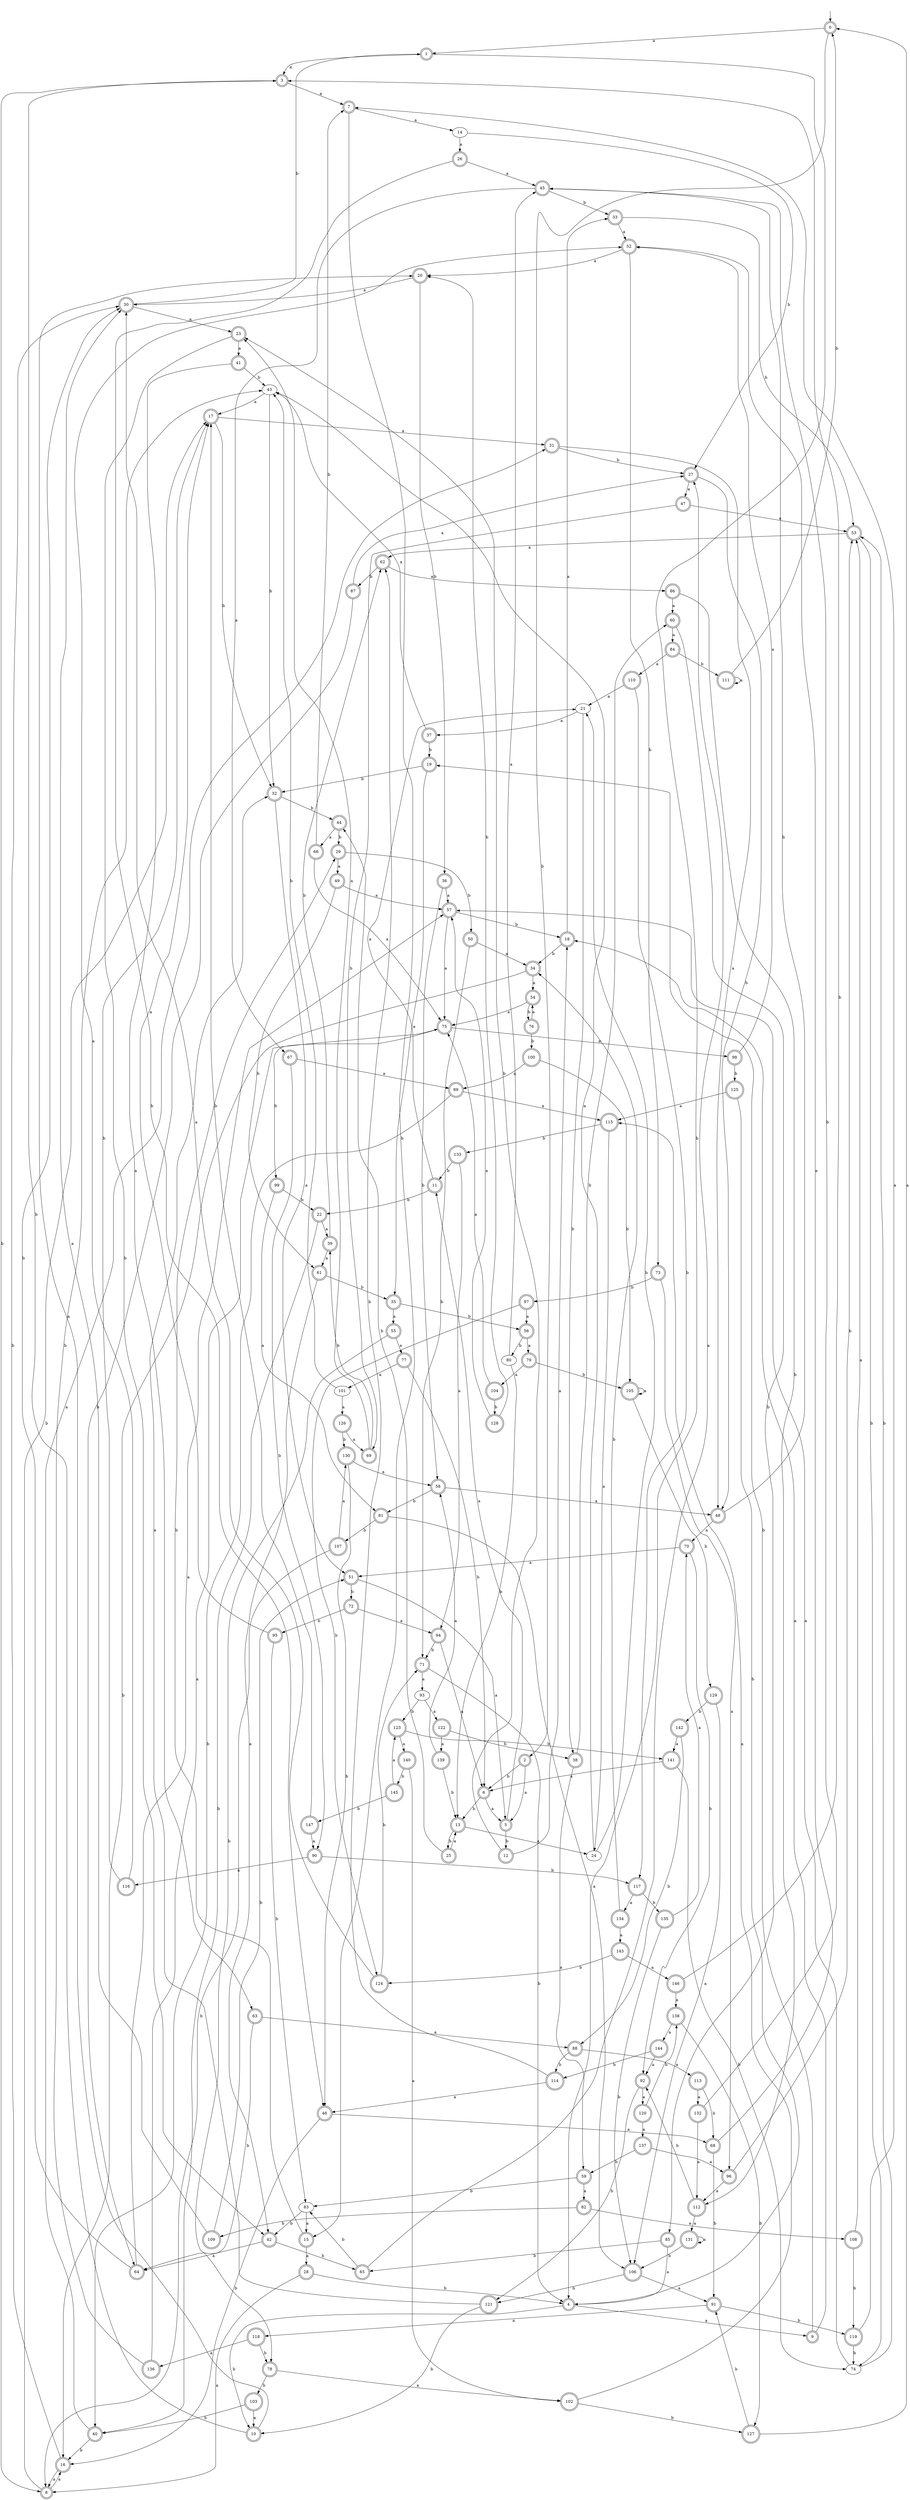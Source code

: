 digraph RandomDFA {
  __start0 [label="", shape=none];
  __start0 -> 0 [label=""];
  0 [shape=circle] [shape=doublecircle]
  0 -> 1 [label="a"]
  0 -> 2 [label="b"]
  1 [shape=doublecircle]
  1 -> 3 [label="a"]
  1 -> 4 [label="b"]
  2 [shape=doublecircle]
  2 -> 5 [label="a"]
  2 -> 6 [label="b"]
  3 [shape=doublecircle]
  3 -> 7 [label="a"]
  3 -> 8 [label="b"]
  4 [shape=doublecircle]
  4 -> 9 [label="a"]
  4 -> 10 [label="b"]
  5 [shape=doublecircle]
  5 -> 11 [label="a"]
  5 -> 12 [label="b"]
  6 [shape=doublecircle]
  6 -> 5 [label="a"]
  6 -> 13 [label="b"]
  7 [shape=doublecircle]
  7 -> 14 [label="a"]
  7 -> 15 [label="b"]
  8 [shape=doublecircle]
  8 -> 16 [label="a"]
  8 -> 17 [label="b"]
  9 [shape=doublecircle]
  9 -> 18 [label="a"]
  9 -> 19 [label="b"]
  10 [shape=doublecircle]
  10 -> 20 [label="a"]
  10 -> 3 [label="b"]
  11 [shape=doublecircle]
  11 -> 21 [label="a"]
  11 -> 22 [label="b"]
  12 [shape=doublecircle]
  12 -> 18 [label="a"]
  12 -> 23 [label="b"]
  13 [shape=doublecircle]
  13 -> 24 [label="a"]
  13 -> 25 [label="b"]
  14
  14 -> 26 [label="a"]
  14 -> 27 [label="b"]
  15 [shape=doublecircle]
  15 -> 28 [label="a"]
  15 -> 29 [label="b"]
  16 [shape=doublecircle]
  16 -> 8 [label="a"]
  16 -> 30 [label="b"]
  17 [shape=doublecircle]
  17 -> 31 [label="a"]
  17 -> 32 [label="b"]
  18 [shape=doublecircle]
  18 -> 33 [label="a"]
  18 -> 34 [label="b"]
  19 [shape=doublecircle]
  19 -> 35 [label="a"]
  19 -> 32 [label="b"]
  20 [shape=doublecircle]
  20 -> 30 [label="a"]
  20 -> 36 [label="b"]
  21
  21 -> 37 [label="a"]
  21 -> 38 [label="b"]
  22 [shape=doublecircle]
  22 -> 39 [label="a"]
  22 -> 40 [label="b"]
  23 [shape=doublecircle]
  23 -> 41 [label="a"]
  23 -> 42 [label="b"]
  24
  24 -> 43 [label="a"]
  24 -> 21 [label="b"]
  25 [shape=doublecircle]
  25 -> 13 [label="a"]
  25 -> 44 [label="b"]
  26 [shape=doublecircle]
  26 -> 45 [label="a"]
  26 -> 46 [label="b"]
  27 [shape=doublecircle]
  27 -> 47 [label="a"]
  27 -> 48 [label="b"]
  28 [shape=doublecircle]
  28 -> 8 [label="a"]
  28 -> 4 [label="b"]
  29 [shape=doublecircle]
  29 -> 49 [label="a"]
  29 -> 50 [label="b"]
  30 [shape=doublecircle]
  30 -> 23 [label="a"]
  30 -> 1 [label="b"]
  31 [shape=doublecircle]
  31 -> 48 [label="a"]
  31 -> 27 [label="b"]
  32 [shape=doublecircle]
  32 -> 51 [label="a"]
  32 -> 44 [label="b"]
  33 [shape=doublecircle]
  33 -> 52 [label="a"]
  33 -> 53 [label="b"]
  34 [shape=doublecircle]
  34 -> 54 [label="a"]
  34 -> 16 [label="b"]
  35 [shape=doublecircle]
  35 -> 55 [label="a"]
  35 -> 56 [label="b"]
  36 [shape=doublecircle]
  36 -> 57 [label="a"]
  36 -> 58 [label="b"]
  37 [shape=doublecircle]
  37 -> 43 [label="a"]
  37 -> 19 [label="b"]
  38 [shape=doublecircle]
  38 -> 59 [label="a"]
  38 -> 60 [label="b"]
  39 [shape=doublecircle]
  39 -> 61 [label="a"]
  39 -> 62 [label="b"]
  40 [shape=doublecircle]
  40 -> 31 [label="a"]
  40 -> 16 [label="b"]
  41 [shape=doublecircle]
  41 -> 63 [label="a"]
  41 -> 43 [label="b"]
  42 [shape=doublecircle]
  42 -> 64 [label="a"]
  42 -> 65 [label="b"]
  43
  43 -> 17 [label="a"]
  43 -> 32 [label="b"]
  44 [shape=doublecircle]
  44 -> 66 [label="a"]
  44 -> 29 [label="b"]
  45 [shape=doublecircle]
  45 -> 67 [label="a"]
  45 -> 33 [label="b"]
  46 [shape=doublecircle]
  46 -> 68 [label="a"]
  46 -> 16 [label="b"]
  47 [shape=doublecircle]
  47 -> 53 [label="a"]
  47 -> 69 [label="b"]
  48 [shape=doublecircle]
  48 -> 70 [label="a"]
  48 -> 45 [label="b"]
  49 [shape=doublecircle]
  49 -> 57 [label="a"]
  49 -> 61 [label="b"]
  50 [shape=doublecircle]
  50 -> 34 [label="a"]
  50 -> 71 [label="b"]
  51 [shape=doublecircle]
  51 -> 5 [label="a"]
  51 -> 72 [label="b"]
  52 [shape=doublecircle]
  52 -> 20 [label="a"]
  52 -> 73 [label="b"]
  53 [shape=doublecircle]
  53 -> 62 [label="a"]
  53 -> 74 [label="b"]
  54 [shape=doublecircle]
  54 -> 75 [label="a"]
  54 -> 76 [label="b"]
  55 [shape=doublecircle]
  55 -> 77 [label="a"]
  55 -> 78 [label="b"]
  56 [shape=doublecircle]
  56 -> 79 [label="a"]
  56 -> 80 [label="b"]
  57 [shape=doublecircle]
  57 -> 75 [label="a"]
  57 -> 18 [label="b"]
  58 [shape=doublecircle]
  58 -> 48 [label="a"]
  58 -> 81 [label="b"]
  59 [shape=doublecircle]
  59 -> 82 [label="a"]
  59 -> 83 [label="b"]
  60 [shape=doublecircle]
  60 -> 84 [label="a"]
  60 -> 85 [label="b"]
  61 [shape=doublecircle]
  61 -> 42 [label="a"]
  61 -> 35 [label="b"]
  62 [shape=doublecircle]
  62 -> 86 [label="a"]
  62 -> 87 [label="b"]
  63 [shape=doublecircle]
  63 -> 88 [label="a"]
  63 -> 64 [label="b"]
  64 [shape=doublecircle]
  64 -> 57 [label="a"]
  64 -> 30 [label="b"]
  65 [shape=doublecircle]
  65 -> 27 [label="a"]
  65 -> 83 [label="b"]
  66 [shape=doublecircle]
  66 -> 75 [label="a"]
  66 -> 7 [label="b"]
  67 [shape=doublecircle]
  67 -> 89 [label="a"]
  67 -> 90 [label="b"]
  68 [shape=doublecircle]
  68 -> 52 [label="a"]
  68 -> 91 [label="b"]
  69 [shape=doublecircle]
  69 -> 23 [label="a"]
  69 -> 39 [label="b"]
  70 [shape=doublecircle]
  70 -> 51 [label="a"]
  70 -> 92 [label="b"]
  71 [shape=doublecircle]
  71 -> 93 [label="a"]
  71 -> 4 [label="b"]
  72 [shape=doublecircle]
  72 -> 94 [label="a"]
  72 -> 95 [label="b"]
  73 [shape=doublecircle]
  73 -> 96 [label="a"]
  73 -> 97 [label="b"]
  74
  74 -> 57 [label="a"]
  74 -> 53 [label="b"]
  75 [shape=doublecircle]
  75 -> 98 [label="a"]
  75 -> 99 [label="b"]
  76 [shape=doublecircle]
  76 -> 54 [label="a"]
  76 -> 100 [label="b"]
  77 [shape=doublecircle]
  77 -> 101 [label="a"]
  77 -> 6 [label="b"]
  78 [shape=doublecircle]
  78 -> 102 [label="a"]
  78 -> 103 [label="b"]
  79 [shape=doublecircle]
  79 -> 104 [label="a"]
  79 -> 105 [label="b"]
  80
  80 -> 45 [label="a"]
  80 -> 13 [label="b"]
  81 [shape=doublecircle]
  81 -> 106 [label="a"]
  81 -> 107 [label="b"]
  82 [shape=doublecircle]
  82 -> 108 [label="a"]
  82 -> 109 [label="b"]
  83
  83 -> 15 [label="a"]
  83 -> 42 [label="b"]
  84 [shape=doublecircle]
  84 -> 110 [label="a"]
  84 -> 111 [label="b"]
  85 [shape=doublecircle]
  85 -> 4 [label="a"]
  85 -> 65 [label="b"]
  86 [shape=doublecircle]
  86 -> 60 [label="a"]
  86 -> 112 [label="b"]
  87 [shape=doublecircle]
  87 -> 27 [label="a"]
  87 -> 64 [label="b"]
  88 [shape=doublecircle]
  88 -> 113 [label="a"]
  88 -> 114 [label="b"]
  89 [shape=doublecircle]
  89 -> 115 [label="a"]
  89 -> 40 [label="b"]
  90 [shape=doublecircle]
  90 -> 116 [label="a"]
  90 -> 117 [label="b"]
  91 [shape=doublecircle]
  91 -> 118 [label="a"]
  91 -> 119 [label="b"]
  92 [shape=doublecircle]
  92 -> 120 [label="a"]
  92 -> 121 [label="b"]
  93
  93 -> 122 [label="a"]
  93 -> 123 [label="b"]
  94 [shape=doublecircle]
  94 -> 6 [label="a"]
  94 -> 71 [label="b"]
  95 [shape=doublecircle]
  95 -> 17 [label="a"]
  95 -> 83 [label="b"]
  96 [shape=doublecircle]
  96 -> 112 [label="a"]
  96 -> 53 [label="b"]
  97 [shape=doublecircle]
  97 -> 56 [label="a"]
  97 -> 124 [label="b"]
  98 [shape=doublecircle]
  98 -> 52 [label="a"]
  98 -> 125 [label="b"]
  99 [shape=doublecircle]
  99 -> 81 [label="a"]
  99 -> 22 [label="b"]
  100 [shape=doublecircle]
  100 -> 89 [label="a"]
  100 -> 105 [label="b"]
  101
  101 -> 126 [label="a"]
  101 -> 43 [label="b"]
  102 [shape=doublecircle]
  102 -> 115 [label="a"]
  102 -> 127 [label="b"]
  103 [shape=doublecircle]
  103 -> 10 [label="a"]
  103 -> 40 [label="b"]
  104 [shape=doublecircle]
  104 -> 75 [label="a"]
  104 -> 128 [label="b"]
  105 [shape=doublecircle]
  105 -> 105 [label="a"]
  105 -> 129 [label="b"]
  106 [shape=doublecircle]
  106 -> 91 [label="a"]
  106 -> 121 [label="b"]
  107 [shape=doublecircle]
  107 -> 130 [label="a"]
  107 -> 8 [label="b"]
  108 [shape=doublecircle]
  108 -> 53 [label="a"]
  108 -> 119 [label="b"]
  109 [shape=doublecircle]
  109 -> 30 [label="a"]
  109 -> 51 [label="b"]
  110 [shape=doublecircle]
  110 -> 21 [label="a"]
  110 -> 117 [label="b"]
  111 [shape=doublecircle]
  111 -> 111 [label="a"]
  111 -> 0 [label="b"]
  112 [shape=doublecircle]
  112 -> 131 [label="a"]
  112 -> 92 [label="b"]
  113 [shape=doublecircle]
  113 -> 132 [label="a"]
  113 -> 68 [label="b"]
  114 [shape=doublecircle]
  114 -> 46 [label="a"]
  114 -> 62 [label="b"]
  115 [shape=doublecircle]
  115 -> 24 [label="a"]
  115 -> 133 [label="b"]
  116 [shape=doublecircle]
  116 -> 52 [label="a"]
  116 -> 17 [label="b"]
  117 [shape=doublecircle]
  117 -> 134 [label="a"]
  117 -> 135 [label="b"]
  118 [shape=doublecircle]
  118 -> 136 [label="a"]
  118 -> 78 [label="b"]
  119 [shape=doublecircle]
  119 -> 7 [label="a"]
  119 -> 74 [label="b"]
  120 [shape=doublecircle]
  120 -> 137 [label="a"]
  120 -> 138 [label="b"]
  121 [shape=doublecircle]
  121 -> 32 [label="a"]
  121 -> 10 [label="b"]
  122 [shape=doublecircle]
  122 -> 139 [label="a"]
  122 -> 38 [label="b"]
  123 [shape=doublecircle]
  123 -> 140 [label="a"]
  123 -> 141 [label="b"]
  124 [shape=doublecircle]
  124 -> 30 [label="a"]
  124 -> 71 [label="b"]
  125 [shape=doublecircle]
  125 -> 115 [label="a"]
  125 -> 4 [label="b"]
  126 [shape=doublecircle]
  126 -> 69 [label="a"]
  126 -> 130 [label="b"]
  127 [shape=doublecircle]
  127 -> 0 [label="a"]
  127 -> 91 [label="b"]
  128 [shape=doublecircle]
  128 -> 57 [label="a"]
  128 -> 20 [label="b"]
  129 [shape=doublecircle]
  129 -> 106 [label="a"]
  129 -> 142 [label="b"]
  130 [shape=doublecircle]
  130 -> 58 [label="a"]
  130 -> 46 [label="b"]
  131 [shape=doublecircle]
  131 -> 131 [label="a"]
  131 -> 106 [label="b"]
  132 [shape=doublecircle]
  132 -> 112 [label="a"]
  132 -> 45 [label="b"]
  133 [shape=doublecircle]
  133 -> 94 [label="a"]
  133 -> 11 [label="b"]
  134 [shape=doublecircle]
  134 -> 143 [label="a"]
  134 -> 34 [label="b"]
  135 [shape=doublecircle]
  135 -> 70 [label="a"]
  135 -> 106 [label="b"]
  136 [shape=doublecircle]
  136 -> 75 [label="a"]
  136 -> 43 [label="b"]
  137 [shape=doublecircle]
  137 -> 96 [label="a"]
  137 -> 59 [label="b"]
  138 [shape=doublecircle]
  138 -> 144 [label="a"]
  138 -> 127 [label="b"]
  139 [shape=doublecircle]
  139 -> 58 [label="a"]
  139 -> 13 [label="b"]
  140 [shape=doublecircle]
  140 -> 102 [label="a"]
  140 -> 145 [label="b"]
  141 [shape=doublecircle]
  141 -> 6 [label="a"]
  141 -> 74 [label="b"]
  142 [shape=doublecircle]
  142 -> 141 [label="a"]
  142 -> 88 [label="b"]
  143 [shape=doublecircle]
  143 -> 146 [label="a"]
  143 -> 124 [label="b"]
  144 [shape=doublecircle]
  144 -> 92 [label="a"]
  144 -> 114 [label="b"]
  145 [shape=doublecircle]
  145 -> 123 [label="a"]
  145 -> 147 [label="b"]
  146 [shape=doublecircle]
  146 -> 138 [label="a"]
  146 -> 3 [label="b"]
  147 [shape=doublecircle]
  147 -> 90 [label="a"]
  147 -> 17 [label="b"]
}
